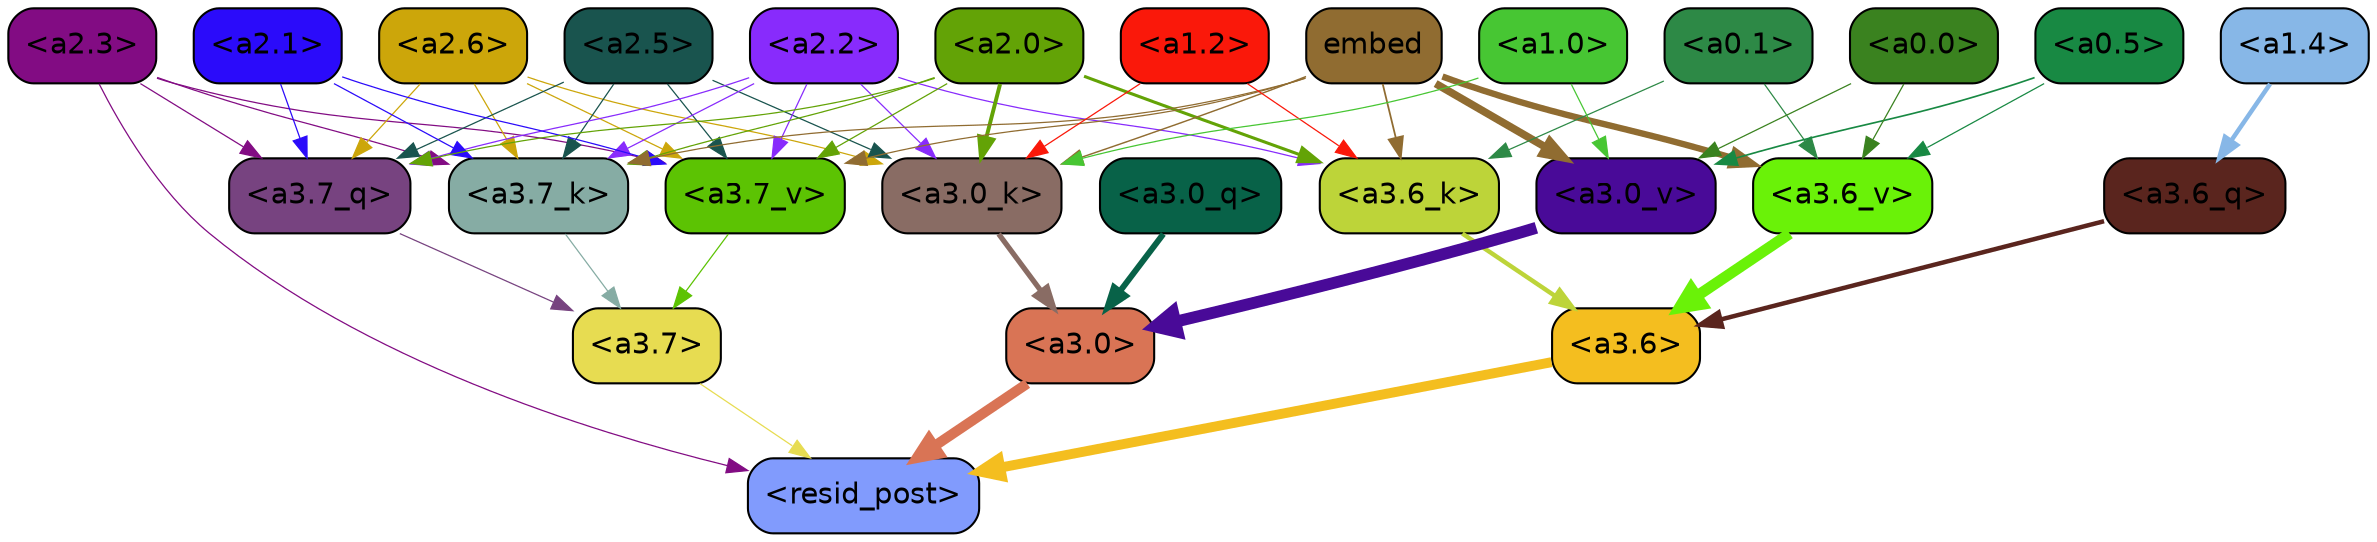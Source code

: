 strict digraph "" {
	graph [bgcolor=transparent,
		layout=dot,
		overlap=false,
		splines=true
	];
	"<a3.7>"	[color=black,
		fillcolor="#e7dc51",
		fontname=Helvetica,
		shape=box,
		style="filled, rounded"];
	"<resid_post>"	[color=black,
		fillcolor="#819bfd",
		fontname=Helvetica,
		shape=box,
		style="filled, rounded"];
	"<a3.7>" -> "<resid_post>"	[color="#e7dc51",
		penwidth=0.6];
	"<a3.6>"	[color=black,
		fillcolor="#f4be1f",
		fontname=Helvetica,
		shape=box,
		style="filled, rounded"];
	"<a3.6>" -> "<resid_post>"	[color="#f4be1f",
		penwidth=4.7534414529800415];
	"<a3.0>"	[color=black,
		fillcolor="#d97455",
		fontname=Helvetica,
		shape=box,
		style="filled, rounded"];
	"<a3.0>" -> "<resid_post>"	[color="#d97455",
		penwidth=4.898576855659485];
	"<a2.3>"	[color=black,
		fillcolor="#820c83",
		fontname=Helvetica,
		shape=box,
		style="filled, rounded"];
	"<a2.3>" -> "<resid_post>"	[color="#820c83",
		penwidth=0.6];
	"<a3.7_q>"	[color=black,
		fillcolor="#774380",
		fontname=Helvetica,
		shape=box,
		style="filled, rounded"];
	"<a2.3>" -> "<a3.7_q>"	[color="#820c83",
		penwidth=0.6];
	"<a3.7_k>"	[color=black,
		fillcolor="#86aca4",
		fontname=Helvetica,
		shape=box,
		style="filled, rounded"];
	"<a2.3>" -> "<a3.7_k>"	[color="#820c83",
		penwidth=0.6];
	"<a3.7_v>"	[color=black,
		fillcolor="#5cc303",
		fontname=Helvetica,
		shape=box,
		style="filled, rounded"];
	"<a2.3>" -> "<a3.7_v>"	[color="#820c83",
		penwidth=0.6];
	"<a3.7_q>" -> "<a3.7>"	[color="#774380",
		penwidth=0.6];
	"<a3.6_q>"	[color=black,
		fillcolor="#5a251e",
		fontname=Helvetica,
		shape=box,
		style="filled, rounded"];
	"<a3.6_q>" -> "<a3.6>"	[color="#5a251e",
		penwidth=2.160832464694977];
	"<a3.0_q>"	[color=black,
		fillcolor="#086248",
		fontname=Helvetica,
		shape=box,
		style="filled, rounded"];
	"<a3.0_q>" -> "<a3.0>"	[color="#086248",
		penwidth=2.870753765106201];
	"<a3.7_k>" -> "<a3.7>"	[color="#86aca4",
		penwidth=0.6];
	"<a3.6_k>"	[color=black,
		fillcolor="#bdd439",
		fontname=Helvetica,
		shape=box,
		style="filled, rounded"];
	"<a3.6_k>" -> "<a3.6>"	[color="#bdd439",
		penwidth=2.13908451795578];
	"<a3.0_k>"	[color=black,
		fillcolor="#896c64",
		fontname=Helvetica,
		shape=box,
		style="filled, rounded"];
	"<a3.0_k>" -> "<a3.0>"	[color="#896c64",
		penwidth=2.520303964614868];
	"<a3.7_v>" -> "<a3.7>"	[color="#5cc303",
		penwidth=0.6];
	"<a3.6_v>"	[color=black,
		fillcolor="#6af208",
		fontname=Helvetica,
		shape=box,
		style="filled, rounded"];
	"<a3.6_v>" -> "<a3.6>"	[color="#6af208",
		penwidth=5.297133803367615];
	"<a3.0_v>"	[color=black,
		fillcolor="#490a98",
		fontname=Helvetica,
		shape=box,
		style="filled, rounded"];
	"<a3.0_v>" -> "<a3.0>"	[color="#490a98",
		penwidth=5.680712580680847];
	"<a2.6>"	[color=black,
		fillcolor="#cca60a",
		fontname=Helvetica,
		shape=box,
		style="filled, rounded"];
	"<a2.6>" -> "<a3.7_q>"	[color="#cca60a",
		penwidth=0.6];
	"<a2.6>" -> "<a3.7_k>"	[color="#cca60a",
		penwidth=0.6];
	"<a2.6>" -> "<a3.0_k>"	[color="#cca60a",
		penwidth=0.6];
	"<a2.6>" -> "<a3.7_v>"	[color="#cca60a",
		penwidth=0.6];
	"<a2.5>"	[color=black,
		fillcolor="#19544e",
		fontname=Helvetica,
		shape=box,
		style="filled, rounded"];
	"<a2.5>" -> "<a3.7_q>"	[color="#19544e",
		penwidth=0.6];
	"<a2.5>" -> "<a3.7_k>"	[color="#19544e",
		penwidth=0.6];
	"<a2.5>" -> "<a3.0_k>"	[color="#19544e",
		penwidth=0.6];
	"<a2.5>" -> "<a3.7_v>"	[color="#19544e",
		penwidth=0.6];
	"<a2.2>"	[color=black,
		fillcolor="#882bfc",
		fontname=Helvetica,
		shape=box,
		style="filled, rounded"];
	"<a2.2>" -> "<a3.7_q>"	[color="#882bfc",
		penwidth=0.6];
	"<a2.2>" -> "<a3.7_k>"	[color="#882bfc",
		penwidth=0.6];
	"<a2.2>" -> "<a3.6_k>"	[color="#882bfc",
		penwidth=0.6];
	"<a2.2>" -> "<a3.0_k>"	[color="#882bfc",
		penwidth=0.6];
	"<a2.2>" -> "<a3.7_v>"	[color="#882bfc",
		penwidth=0.6];
	"<a2.1>"	[color=black,
		fillcolor="#2b0bfa",
		fontname=Helvetica,
		shape=box,
		style="filled, rounded"];
	"<a2.1>" -> "<a3.7_q>"	[color="#2b0bfa",
		penwidth=0.6];
	"<a2.1>" -> "<a3.7_k>"	[color="#2b0bfa",
		penwidth=0.6];
	"<a2.1>" -> "<a3.7_v>"	[color="#2b0bfa",
		penwidth=0.6];
	"<a2.0>"	[color=black,
		fillcolor="#63a306",
		fontname=Helvetica,
		shape=box,
		style="filled, rounded"];
	"<a2.0>" -> "<a3.7_q>"	[color="#63a306",
		penwidth=0.6];
	"<a2.0>" -> "<a3.7_k>"	[color="#63a306",
		penwidth=0.6];
	"<a2.0>" -> "<a3.6_k>"	[color="#63a306",
		penwidth=1.4784413101151586];
	"<a2.0>" -> "<a3.0_k>"	[color="#63a306",
		penwidth=1.8858084231615067];
	"<a2.0>" -> "<a3.7_v>"	[color="#63a306",
		penwidth=0.6];
	"<a1.4>"	[color=black,
		fillcolor="#87b7e7",
		fontname=Helvetica,
		shape=box,
		style="filled, rounded"];
	"<a1.4>" -> "<a3.6_q>"	[color="#87b7e7",
		penwidth=2.149975523352623];
	embed	[color=black,
		fillcolor="#906c31",
		fontname=Helvetica,
		shape=box,
		style="filled, rounded"];
	embed -> "<a3.7_k>"	[color="#906c31",
		penwidth=0.6];
	embed -> "<a3.6_k>"	[color="#906c31",
		penwidth=0.8552796393632889];
	embed -> "<a3.0_k>"	[color="#906c31",
		penwidth=0.691851794719696];
	embed -> "<a3.7_v>"	[color="#906c31",
		penwidth=0.6];
	embed -> "<a3.6_v>"	[color="#906c31",
		penwidth=3.067279100418091];
	embed -> "<a3.0_v>"	[color="#906c31",
		penwidth=3.6927278637886047];
	"<a1.2>"	[color=black,
		fillcolor="#fa180a",
		fontname=Helvetica,
		shape=box,
		style="filled, rounded"];
	"<a1.2>" -> "<a3.6_k>"	[color="#fa180a",
		penwidth=0.6];
	"<a1.2>" -> "<a3.0_k>"	[color="#fa180a",
		penwidth=0.6];
	"<a0.1>"	[color=black,
		fillcolor="#2d8946",
		fontname=Helvetica,
		shape=box,
		style="filled, rounded"];
	"<a0.1>" -> "<a3.6_k>"	[color="#2d8946",
		penwidth=0.6];
	"<a0.1>" -> "<a3.6_v>"	[color="#2d8946",
		penwidth=0.6];
	"<a1.0>"	[color=black,
		fillcolor="#47c633",
		fontname=Helvetica,
		shape=box,
		style="filled, rounded"];
	"<a1.0>" -> "<a3.0_k>"	[color="#47c633",
		penwidth=0.6];
	"<a1.0>" -> "<a3.0_v>"	[color="#47c633",
		penwidth=0.6];
	"<a0.5>"	[color=black,
		fillcolor="#188943",
		fontname=Helvetica,
		shape=box,
		style="filled, rounded"];
	"<a0.5>" -> "<a3.6_v>"	[color="#188943",
		penwidth=0.6];
	"<a0.5>" -> "<a3.0_v>"	[color="#188943",
		penwidth=0.8028683364391327];
	"<a0.0>"	[color=black,
		fillcolor="#3a821f",
		fontname=Helvetica,
		shape=box,
		style="filled, rounded"];
	"<a0.0>" -> "<a3.6_v>"	[color="#3a821f",
		penwidth=0.6];
	"<a0.0>" -> "<a3.0_v>"	[color="#3a821f",
		penwidth=0.6];
}
